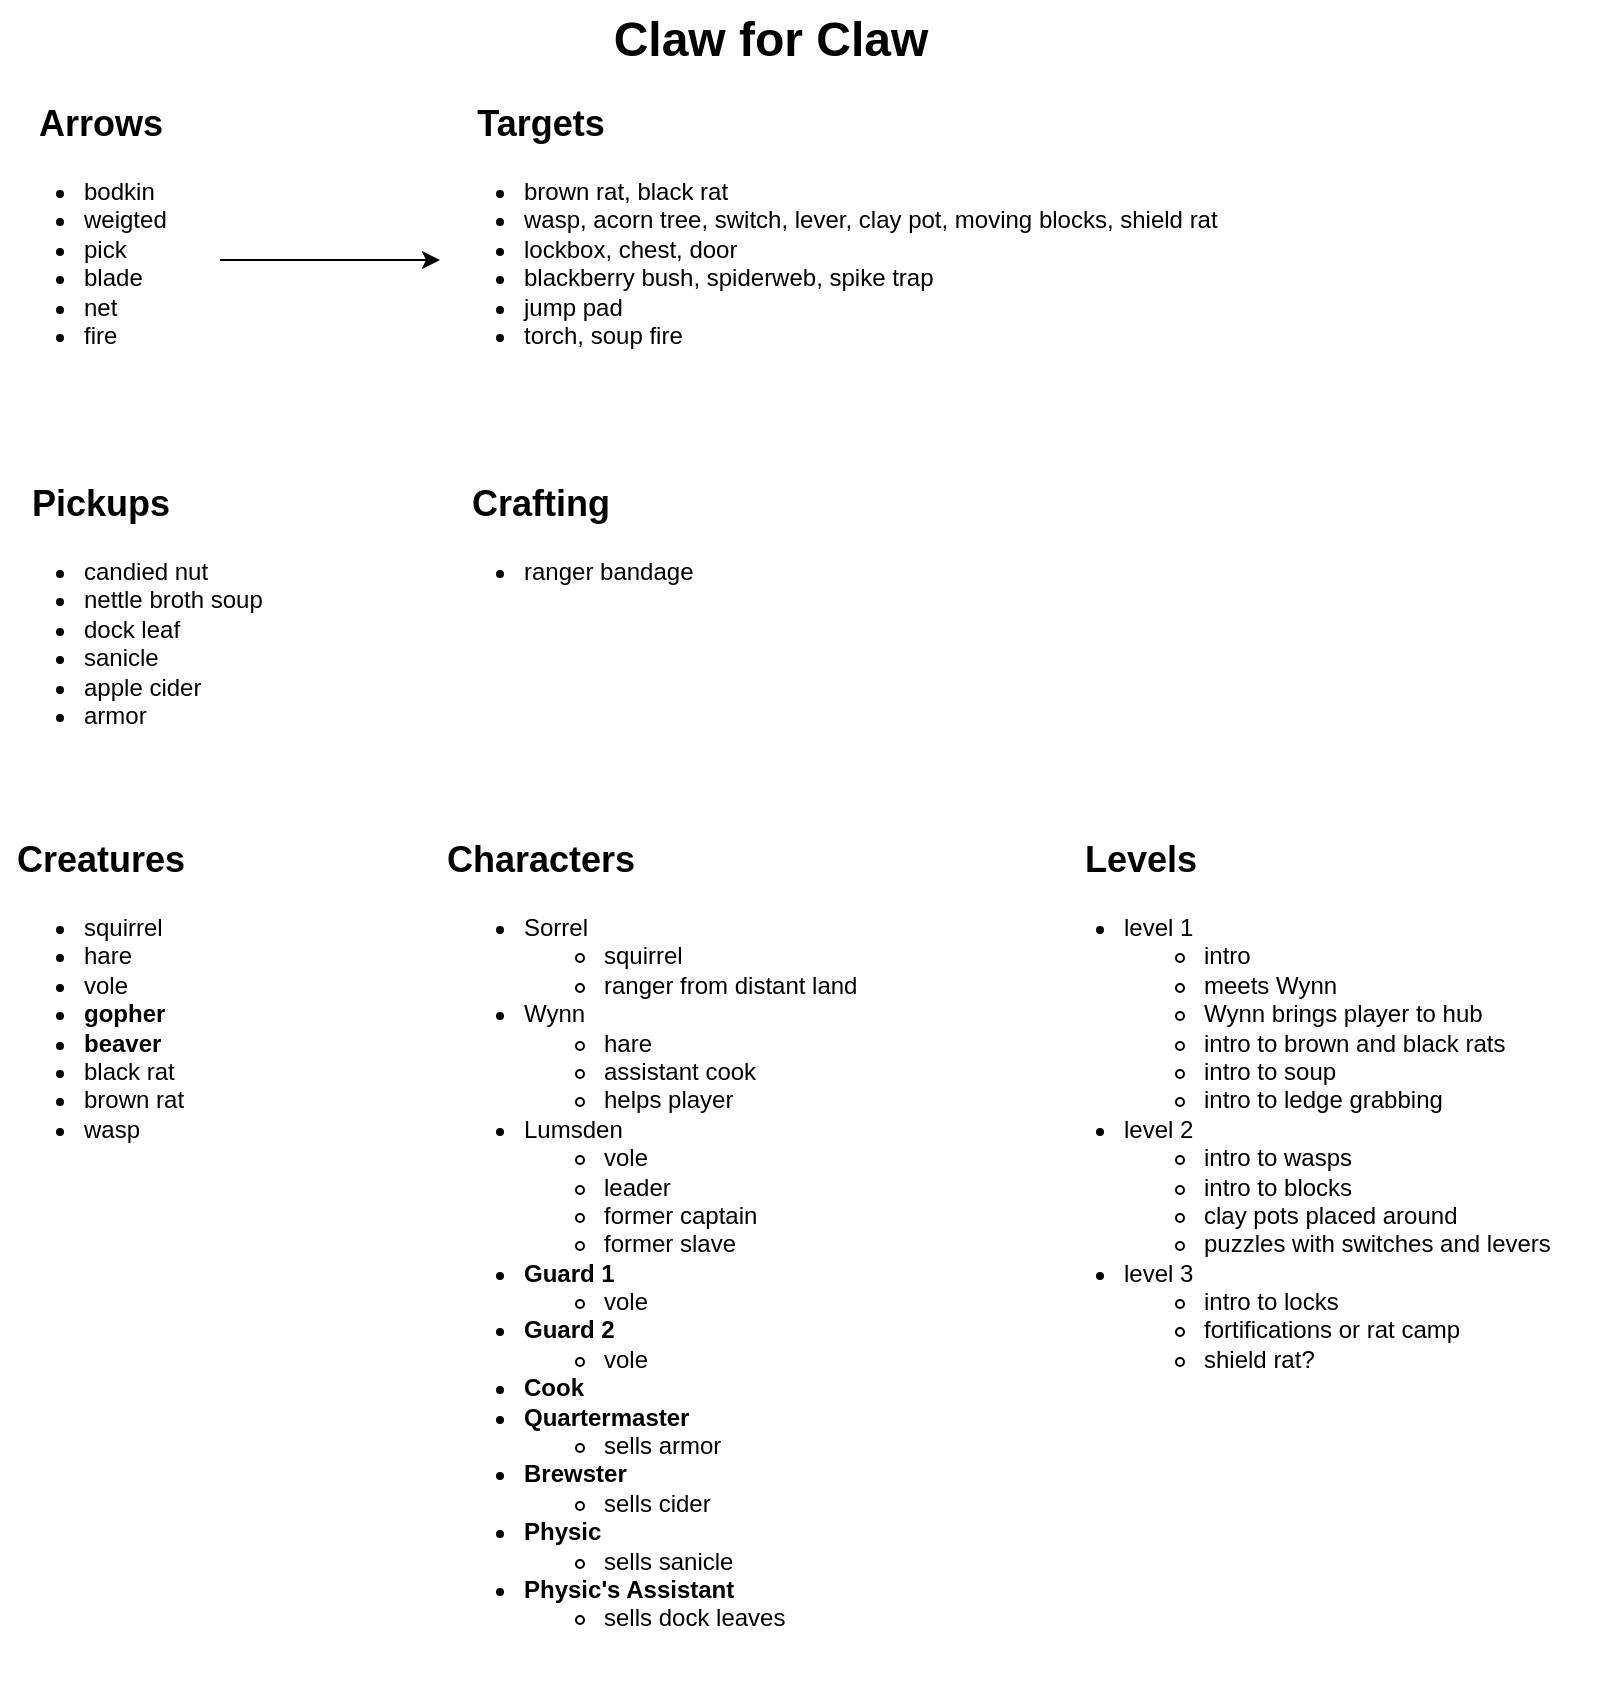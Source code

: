 <mxfile version="26.0.4">
  <diagram name="Page-1" id="VGnpG6ZWJcaiQAcUuiWh">
    <mxGraphModel dx="1674" dy="854" grid="1" gridSize="10" guides="1" tooltips="1" connect="1" arrows="1" fold="1" page="1" pageScale="1" pageWidth="850" pageHeight="1100" math="0" shadow="0">
      <root>
        <mxCell id="0" />
        <mxCell id="1" parent="0" />
        <mxCell id="WffGR1eu-c3lRZ9H5UbW-1" value="Claw for Claw" style="text;strokeColor=none;fillColor=none;html=1;fontSize=24;fontStyle=1;verticalAlign=middle;align=center;" parent="1" vertex="1">
          <mxGeometry x="375" width="100" height="40" as="geometry" />
        </mxCell>
        <mxCell id="WffGR1eu-c3lRZ9H5UbW-6" style="edgeStyle=orthogonalEdgeStyle;rounded=0;orthogonalLoop=1;jettySize=auto;html=1;exitX=1;exitY=0.5;exitDx=0;exitDy=0;entryX=0;entryY=0.5;entryDx=0;entryDy=0;" parent="1" source="WffGR1eu-c3lRZ9H5UbW-2" target="WffGR1eu-c3lRZ9H5UbW-5" edge="1">
          <mxGeometry relative="1" as="geometry" />
        </mxCell>
        <mxCell id="WffGR1eu-c3lRZ9H5UbW-2" value="&lt;ul&gt;&lt;li&gt;bodkin&lt;/li&gt;&lt;li&gt;weigted&lt;/li&gt;&lt;li&gt;pick&lt;/li&gt;&lt;li&gt;blade&lt;/li&gt;&lt;li&gt;net&lt;/li&gt;&lt;li&gt;fire&lt;/li&gt;&lt;/ul&gt;" style="text;html=1;align=left;verticalAlign=top;whiteSpace=wrap;rounded=0;" parent="1" vertex="1">
          <mxGeometry x="40" y="70" width="110" height="120" as="geometry" />
        </mxCell>
        <mxCell id="WffGR1eu-c3lRZ9H5UbW-3" value="&lt;font style=&quot;font-size: 18px;&quot;&gt;Arrows&lt;/font&gt;" style="text;strokeColor=none;fillColor=none;html=1;fontSize=24;fontStyle=1;verticalAlign=middle;align=center;" parent="1" vertex="1">
          <mxGeometry x="40" y="40" width="100" height="40" as="geometry" />
        </mxCell>
        <mxCell id="WffGR1eu-c3lRZ9H5UbW-4" value="&lt;font style=&quot;font-size: 18px;&quot;&gt;Targets&lt;/font&gt;" style="text;strokeColor=none;fillColor=none;html=1;fontSize=24;fontStyle=1;verticalAlign=middle;align=center;" parent="1" vertex="1">
          <mxGeometry x="260" y="40" width="100" height="40" as="geometry" />
        </mxCell>
        <mxCell id="WffGR1eu-c3lRZ9H5UbW-5" value="&lt;ul&gt;&lt;li&gt;brown rat, black rat&lt;/li&gt;&lt;li&gt;wasp, acorn tree, switch, lever, clay pot, moving blocks, shield rat&lt;/li&gt;&lt;li&gt;lockbox, chest, door&lt;/li&gt;&lt;li&gt;blackberry bush, spiderweb, spike trap&lt;/li&gt;&lt;li&gt;jump pad&lt;/li&gt;&lt;li&gt;torch, soup fire&lt;/li&gt;&lt;/ul&gt;" style="text;html=1;align=left;verticalAlign=top;whiteSpace=wrap;rounded=0;" parent="1" vertex="1">
          <mxGeometry x="260" y="70" width="420" height="120" as="geometry" />
        </mxCell>
        <mxCell id="WffGR1eu-c3lRZ9H5UbW-7" value="&lt;font style=&quot;font-size: 18px;&quot;&gt;Pickups&lt;/font&gt;" style="text;strokeColor=none;fillColor=none;html=1;fontSize=24;fontStyle=1;verticalAlign=middle;align=center;" parent="1" vertex="1">
          <mxGeometry x="40" y="230" width="100" height="40" as="geometry" />
        </mxCell>
        <mxCell id="WffGR1eu-c3lRZ9H5UbW-8" value="&lt;ul&gt;&lt;li&gt;candied nut&lt;/li&gt;&lt;li&gt;nettle broth soup&lt;/li&gt;&lt;li&gt;dock leaf&lt;/li&gt;&lt;li&gt;sanicle&lt;/li&gt;&lt;li&gt;apple cider&lt;/li&gt;&lt;li&gt;armor&lt;/li&gt;&lt;/ul&gt;" style="text;html=1;align=left;verticalAlign=top;whiteSpace=wrap;rounded=0;" parent="1" vertex="1">
          <mxGeometry x="40" y="260" width="140" height="120" as="geometry" />
        </mxCell>
        <mxCell id="WffGR1eu-c3lRZ9H5UbW-9" value="&lt;ul&gt;&lt;li&gt;ranger bandage&lt;/li&gt;&lt;/ul&gt;" style="text;html=1;align=left;verticalAlign=top;whiteSpace=wrap;rounded=0;" parent="1" vertex="1">
          <mxGeometry x="260" y="260" width="140" height="120" as="geometry" />
        </mxCell>
        <mxCell id="WffGR1eu-c3lRZ9H5UbW-10" value="&lt;font style=&quot;font-size: 18px;&quot;&gt;Crafting&lt;/font&gt;" style="text;strokeColor=none;fillColor=none;html=1;fontSize=24;fontStyle=1;verticalAlign=middle;align=center;" parent="1" vertex="1">
          <mxGeometry x="260" y="230" width="100" height="40" as="geometry" />
        </mxCell>
        <mxCell id="WffGR1eu-c3lRZ9H5UbW-11" value="&lt;ul&gt;&lt;li&gt;squirrel&lt;/li&gt;&lt;li&gt;hare&lt;/li&gt;&lt;li&gt;vole&lt;/li&gt;&lt;li&gt;&lt;b&gt;gopher&lt;/b&gt;&lt;/li&gt;&lt;li&gt;&lt;b&gt;beaver&lt;/b&gt;&lt;/li&gt;&lt;li&gt;black rat&lt;/li&gt;&lt;li&gt;brown rat&lt;/li&gt;&lt;li&gt;wasp&lt;/li&gt;&lt;/ul&gt;" style="text;html=1;align=left;verticalAlign=top;whiteSpace=wrap;rounded=0;" parent="1" vertex="1">
          <mxGeometry x="40" y="438" width="140" height="152" as="geometry" />
        </mxCell>
        <mxCell id="WffGR1eu-c3lRZ9H5UbW-12" value="&lt;font style=&quot;font-size: 18px;&quot;&gt;Creatures&lt;/font&gt;" style="text;strokeColor=none;fillColor=none;html=1;fontSize=24;fontStyle=1;verticalAlign=middle;align=center;" parent="1" vertex="1">
          <mxGeometry x="40" y="408" width="100" height="40" as="geometry" />
        </mxCell>
        <mxCell id="WffGR1eu-c3lRZ9H5UbW-13" value="&lt;font style=&quot;font-size: 18px;&quot;&gt;Characters&lt;/font&gt;" style="text;strokeColor=none;fillColor=none;html=1;fontSize=24;fontStyle=1;verticalAlign=middle;align=center;" parent="1" vertex="1">
          <mxGeometry x="260" y="408" width="100" height="40" as="geometry" />
        </mxCell>
        <mxCell id="WffGR1eu-c3lRZ9H5UbW-14" value="&lt;ul&gt;&lt;li&gt;Sorrel&lt;/li&gt;&lt;ul&gt;&lt;li&gt;squirrel&lt;/li&gt;&lt;li&gt;ranger from distant land&lt;/li&gt;&lt;/ul&gt;&lt;li&gt;Wynn&lt;/li&gt;&lt;ul&gt;&lt;li&gt;hare&lt;/li&gt;&lt;li&gt;assistant cook&lt;/li&gt;&lt;li&gt;helps player&lt;/li&gt;&lt;/ul&gt;&lt;li&gt;Lumsden&lt;/li&gt;&lt;ul&gt;&lt;li&gt;vole&lt;/li&gt;&lt;li&gt;leader&lt;/li&gt;&lt;li&gt;former captain&lt;/li&gt;&lt;li&gt;former slave&lt;/li&gt;&lt;/ul&gt;&lt;li&gt;&lt;b&gt;Guard 1&lt;/b&gt;&lt;/li&gt;&lt;ul&gt;&lt;li&gt;vole&lt;/li&gt;&lt;/ul&gt;&lt;li&gt;&lt;b&gt;Guard 2&lt;/b&gt;&lt;/li&gt;&lt;ul&gt;&lt;li&gt;vole&lt;/li&gt;&lt;/ul&gt;&lt;li&gt;&lt;b&gt;Cook&lt;/b&gt;&lt;/li&gt;&lt;li&gt;&lt;b&gt;Quartermaster&lt;/b&gt;&lt;/li&gt;&lt;ul&gt;&lt;li&gt;sells armor&lt;/li&gt;&lt;/ul&gt;&lt;li&gt;&lt;b&gt;Brewster&lt;/b&gt;&lt;/li&gt;&lt;ul&gt;&lt;li&gt;sells cider&lt;/li&gt;&lt;/ul&gt;&lt;li&gt;&lt;b&gt;Physic&lt;/b&gt;&lt;/li&gt;&lt;ul&gt;&lt;li&gt;sells sanicle&lt;/li&gt;&lt;/ul&gt;&lt;li&gt;&lt;b&gt;Physic&#39;s Assistant&lt;/b&gt;&lt;/li&gt;&lt;ul&gt;&lt;li&gt;sells dock leaves&lt;/li&gt;&lt;/ul&gt;&lt;/ul&gt;" style="text;html=1;align=left;verticalAlign=top;whiteSpace=wrap;rounded=0;" parent="1" vertex="1">
          <mxGeometry x="260" y="438" width="240" height="402" as="geometry" />
        </mxCell>
        <mxCell id="WffGR1eu-c3lRZ9H5UbW-21" value="&lt;font style=&quot;font-size: 18px;&quot;&gt;Levels&lt;/font&gt;" style="text;strokeColor=none;fillColor=none;html=1;fontSize=24;fontStyle=1;verticalAlign=middle;align=center;" parent="1" vertex="1">
          <mxGeometry x="560" y="408" width="100" height="40" as="geometry" />
        </mxCell>
        <mxCell id="WffGR1eu-c3lRZ9H5UbW-22" value="&lt;ul&gt;&lt;li&gt;level 1&lt;/li&gt;&lt;ul&gt;&lt;li&gt;intro&lt;/li&gt;&lt;li&gt;meets Wynn&lt;/li&gt;&lt;li&gt;Wynn brings player to hub&lt;/li&gt;&lt;li&gt;intro to brown and black rats&lt;/li&gt;&lt;li&gt;intro to soup&lt;/li&gt;&lt;li&gt;intro to ledge grabbing&lt;/li&gt;&lt;/ul&gt;&lt;li&gt;level 2&lt;/li&gt;&lt;ul&gt;&lt;li&gt;intro to wasps&lt;/li&gt;&lt;li&gt;intro to blocks&lt;/li&gt;&lt;li&gt;clay pots placed around&lt;/li&gt;&lt;li&gt;puzzles with switches and levers&lt;/li&gt;&lt;/ul&gt;&lt;li&gt;level 3&lt;/li&gt;&lt;ul&gt;&lt;li&gt;intro to locks&lt;/li&gt;&lt;li&gt;fortifications or rat camp&lt;/li&gt;&lt;li&gt;shield rat?&lt;/li&gt;&lt;/ul&gt;&lt;/ul&gt;" style="text;html=1;align=left;verticalAlign=top;whiteSpace=wrap;rounded=0;" parent="1" vertex="1">
          <mxGeometry x="560" y="438" width="280" height="402" as="geometry" />
        </mxCell>
      </root>
    </mxGraphModel>
  </diagram>
</mxfile>
